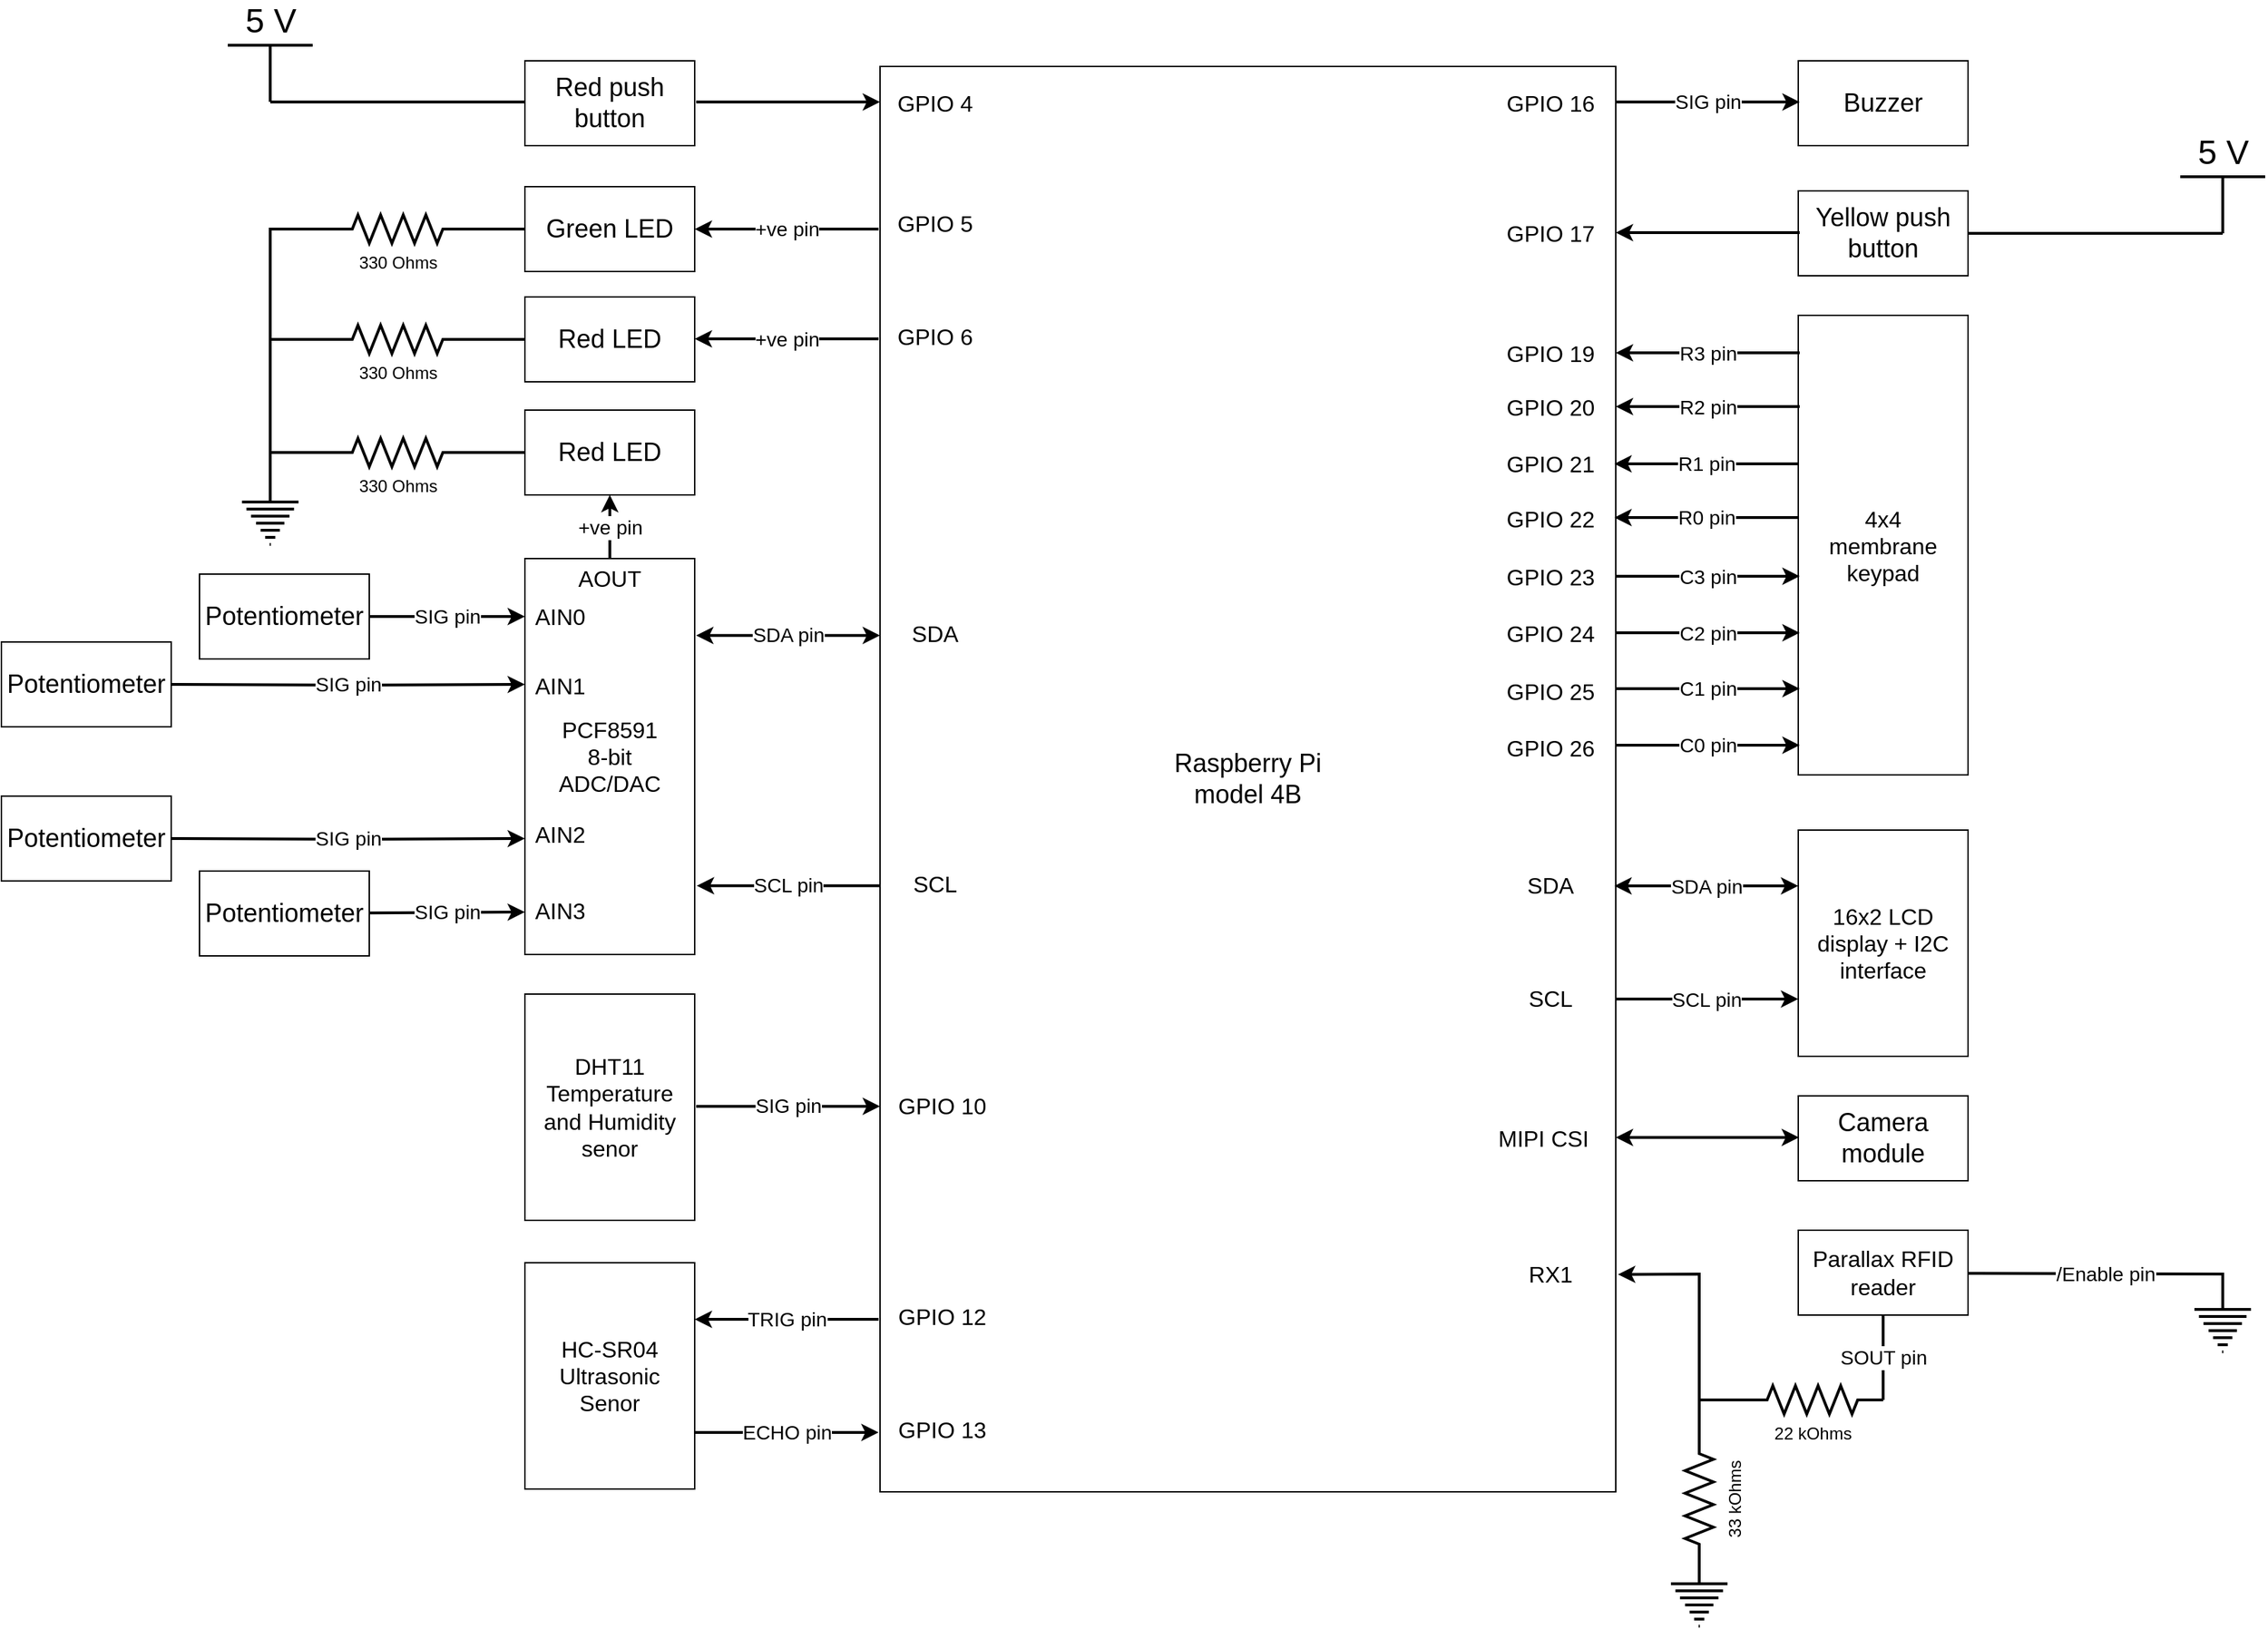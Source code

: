 <mxfile version="22.0.8" type="google">
  <diagram name="Page-1" id="mxmRVtNlxFV-Ad68K5Ey">
    <mxGraphModel grid="1" page="1" gridSize="10" guides="1" tooltips="1" connect="1" arrows="1" fold="1" pageScale="1" pageWidth="4681" pageHeight="3300" math="0" shadow="0">
      <root>
        <mxCell id="0" />
        <mxCell id="1" parent="0" />
        <mxCell id="3cz_du93s24VlThg5RNX-1" value="&lt;font style=&quot;font-size: 16px;&quot;&gt;PCF8591&lt;br&gt;8-bit&lt;br&gt;ADC/DAC&lt;/font&gt;" style="rounded=0;whiteSpace=wrap;html=1;" vertex="1" parent="1">
          <mxGeometry x="1830" y="1600" width="120" height="280" as="geometry" />
        </mxCell>
        <mxCell id="oiXTS4_CzCgOkNetwze2-4" value="&lt;font style=&quot;font-size: 18px;&quot;&gt;Raspberry Pi &lt;br&gt;model 4B&lt;/font&gt;" style="rounded=0;whiteSpace=wrap;html=1;" vertex="1" parent="1">
          <mxGeometry x="2081" y="1252" width="520" height="1008" as="geometry" />
        </mxCell>
        <mxCell id="oiXTS4_CzCgOkNetwze2-5" value="&lt;font style=&quot;font-size: 18px;&quot;&gt;Green LED&lt;/font&gt;" style="rounded=0;whiteSpace=wrap;html=1;" vertex="1" parent="1">
          <mxGeometry x="1830" y="1337" width="120" height="60" as="geometry" />
        </mxCell>
        <mxCell id="oiXTS4_CzCgOkNetwze2-6" value="&lt;font style=&quot;font-size: 18px;&quot;&gt;Red LED&lt;/font&gt;" style="rounded=0;whiteSpace=wrap;html=1;" vertex="1" parent="1">
          <mxGeometry x="1830" y="1415" width="120" height="60" as="geometry" />
        </mxCell>
        <mxCell id="oiXTS4_CzCgOkNetwze2-7" value="&lt;font style=&quot;font-size: 18px;&quot;&gt;Red LED&lt;/font&gt;" style="rounded=0;whiteSpace=wrap;html=1;" vertex="1" parent="1">
          <mxGeometry x="1830" y="1495" width="120" height="60" as="geometry" />
        </mxCell>
        <mxCell id="oiXTS4_CzCgOkNetwze2-8" value="&lt;font style=&quot;font-size: 14px;&quot;&gt;+ve pin&lt;/font&gt;" style="endArrow=classic;html=1;rounded=0;strokeWidth=2;entryX=1;entryY=0.5;entryDx=0;entryDy=0;arcSize=20;anchorPointDirection=1;endFill=1;bendable=0;comic=0;enumerate=0;orthogonal=0;orthogonalLoop=0;ignoreEdge=0;flowAnimation=0;noJump=0;jumpStyle=none;" edge="1" parent="1" target="oiXTS4_CzCgOkNetwze2-5">
          <mxGeometry width="50" height="50" relative="1" as="geometry">
            <mxPoint x="2080" y="1367" as="sourcePoint" />
            <mxPoint x="2390" y="1675" as="targetPoint" />
          </mxGeometry>
        </mxCell>
        <mxCell id="oiXTS4_CzCgOkNetwze2-9" value="&lt;font style=&quot;font-size: 14px;&quot;&gt;+ve pin&lt;/font&gt;" style="endArrow=classic;html=1;rounded=0;strokeWidth=2;entryX=1;entryY=0.5;entryDx=0;entryDy=0;arcSize=20;anchorPointDirection=1;endFill=1;bendable=0;comic=0;enumerate=0;orthogonal=0;orthogonalLoop=0;ignoreEdge=0;flowAnimation=0;noJump=0;jumpStyle=none;exitX=-0.002;exitY=0.038;exitDx=0;exitDy=0;exitPerimeter=0;" edge="1" parent="1">
          <mxGeometry width="50" height="50" relative="1" as="geometry">
            <mxPoint x="2080" y="1444.66" as="sourcePoint" />
            <mxPoint x="1950" y="1444.66" as="targetPoint" />
          </mxGeometry>
        </mxCell>
        <mxCell id="oiXTS4_CzCgOkNetwze2-10" value="&lt;font style=&quot;font-size: 14px;&quot;&gt;+ve pin&lt;/font&gt;" style="endArrow=classic;html=1;rounded=0;strokeWidth=2;arcSize=20;anchorPointDirection=1;endFill=1;bendable=0;comic=0;enumerate=0;orthogonal=0;orthogonalLoop=0;ignoreEdge=0;flowAnimation=0;noJump=0;jumpStyle=none;" edge="1" parent="1" source="3cz_du93s24VlThg5RNX-1" target="oiXTS4_CzCgOkNetwze2-7">
          <mxGeometry width="50" height="50" relative="1" as="geometry">
            <mxPoint x="2080" y="1532.66" as="sourcePoint" />
            <mxPoint x="1950" y="1532.66" as="targetPoint" />
          </mxGeometry>
        </mxCell>
        <mxCell id="oiXTS4_CzCgOkNetwze2-13" value="&lt;font style=&quot;font-size: 16px;&quot;&gt;GPIO 5&lt;/font&gt;" style="text;html=1;strokeColor=none;fillColor=none;align=center;verticalAlign=middle;whiteSpace=wrap;rounded=0;" vertex="1" parent="1">
          <mxGeometry x="2090" y="1348" width="60" height="30" as="geometry" />
        </mxCell>
        <mxCell id="oiXTS4_CzCgOkNetwze2-14" value="&lt;font style=&quot;font-size: 16px;&quot;&gt;GPIO 6&lt;/font&gt;" style="text;html=1;strokeColor=none;fillColor=none;align=center;verticalAlign=middle;whiteSpace=wrap;rounded=0;" vertex="1" parent="1">
          <mxGeometry x="2090" y="1428" width="60" height="30" as="geometry" />
        </mxCell>
        <mxCell id="oiXTS4_CzCgOkNetwze2-17" value="330 Ohms" style="pointerEvents=1;verticalLabelPosition=bottom;shadow=0;dashed=0;align=center;html=1;verticalAlign=top;shape=mxgraph.electrical.resistors.resistor_2;strokeWidth=2;" vertex="1" parent="1">
          <mxGeometry x="1690" y="1357" width="100" height="20" as="geometry" />
        </mxCell>
        <mxCell id="oiXTS4_CzCgOkNetwze2-18" value="330 Ohms" style="pointerEvents=1;verticalLabelPosition=bottom;shadow=0;dashed=0;align=center;html=1;verticalAlign=top;shape=mxgraph.electrical.resistors.resistor_2;strokeWidth=2;" vertex="1" parent="1">
          <mxGeometry x="1690" y="1435" width="100" height="20" as="geometry" />
        </mxCell>
        <mxCell id="oiXTS4_CzCgOkNetwze2-19" value="330 Ohms" style="pointerEvents=1;verticalLabelPosition=bottom;shadow=0;dashed=0;align=center;html=1;verticalAlign=top;shape=mxgraph.electrical.resistors.resistor_2;strokeWidth=2;" vertex="1" parent="1">
          <mxGeometry x="1690" y="1515" width="100" height="20" as="geometry" />
        </mxCell>
        <mxCell id="oiXTS4_CzCgOkNetwze2-21" value="" style="endArrow=none;html=1;rounded=0;entryX=0;entryY=0.5;entryDx=0;entryDy=0;exitX=1;exitY=0.5;exitDx=0;exitDy=0;exitPerimeter=0;strokeWidth=2;" edge="1" parent="1" source="oiXTS4_CzCgOkNetwze2-18" target="oiXTS4_CzCgOkNetwze2-6">
          <mxGeometry width="50" height="50" relative="1" as="geometry">
            <mxPoint x="1980" y="1505" as="sourcePoint" />
            <mxPoint x="2030" y="1455" as="targetPoint" />
          </mxGeometry>
        </mxCell>
        <mxCell id="oiXTS4_CzCgOkNetwze2-22" value="" style="endArrow=none;html=1;rounded=0;entryX=0;entryY=0.5;entryDx=0;entryDy=0;exitX=1;exitY=0.5;exitDx=0;exitDy=0;exitPerimeter=0;strokeWidth=2;" edge="1" parent="1" source="oiXTS4_CzCgOkNetwze2-17" target="oiXTS4_CzCgOkNetwze2-5">
          <mxGeometry width="50" height="50" relative="1" as="geometry">
            <mxPoint x="1800" y="1455" as="sourcePoint" />
            <mxPoint x="1840" y="1455" as="targetPoint" />
          </mxGeometry>
        </mxCell>
        <mxCell id="oiXTS4_CzCgOkNetwze2-23" value="" style="endArrow=none;html=1;rounded=0;entryX=0;entryY=0.5;entryDx=0;entryDy=0;exitX=1;exitY=0.5;exitDx=0;exitDy=0;exitPerimeter=0;strokeWidth=2;" edge="1" parent="1" source="oiXTS4_CzCgOkNetwze2-19" target="oiXTS4_CzCgOkNetwze2-7">
          <mxGeometry width="50" height="50" relative="1" as="geometry">
            <mxPoint x="1810" y="1465" as="sourcePoint" />
            <mxPoint x="1850" y="1465" as="targetPoint" />
          </mxGeometry>
        </mxCell>
        <mxCell id="oiXTS4_CzCgOkNetwze2-24" value="" style="endArrow=none;html=1;rounded=0;entryX=0;entryY=0.5;entryDx=0;entryDy=0;strokeWidth=2;entryPerimeter=0;" edge="1" parent="1" target="oiXTS4_CzCgOkNetwze2-17">
          <mxGeometry width="50" height="50" relative="1" as="geometry">
            <mxPoint x="1650" y="1367" as="sourcePoint" />
            <mxPoint x="1650" y="1351" as="targetPoint" />
          </mxGeometry>
        </mxCell>
        <mxCell id="oiXTS4_CzCgOkNetwze2-25" value="" style="endArrow=none;html=1;rounded=0;strokeWidth=2;exitX=0.5;exitY=0;exitDx=0;exitDy=0;exitPerimeter=0;" edge="1" parent="1" source="oiXTS4_CzCgOkNetwze2-29">
          <mxGeometry width="50" height="50" relative="1" as="geometry">
            <mxPoint x="1650" y="1532" as="sourcePoint" />
            <mxPoint x="1650" y="1366" as="targetPoint" />
          </mxGeometry>
        </mxCell>
        <mxCell id="oiXTS4_CzCgOkNetwze2-26" value="" style="endArrow=none;html=1;rounded=0;entryX=0;entryY=0.5;entryDx=0;entryDy=0;strokeWidth=2;entryPerimeter=0;" edge="1" parent="1" target="oiXTS4_CzCgOkNetwze2-18">
          <mxGeometry width="50" height="50" relative="1" as="geometry">
            <mxPoint x="1650" y="1445" as="sourcePoint" />
            <mxPoint x="1700" y="1377" as="targetPoint" />
          </mxGeometry>
        </mxCell>
        <mxCell id="oiXTS4_CzCgOkNetwze2-27" value="" style="endArrow=none;html=1;rounded=0;entryX=0;entryY=0.5;entryDx=0;entryDy=0;strokeWidth=2;entryPerimeter=0;" edge="1" parent="1" target="oiXTS4_CzCgOkNetwze2-19">
          <mxGeometry width="50" height="50" relative="1" as="geometry">
            <mxPoint x="1650" y="1525" as="sourcePoint" />
            <mxPoint x="1710" y="1387" as="targetPoint" />
          </mxGeometry>
        </mxCell>
        <mxCell id="oiXTS4_CzCgOkNetwze2-29" value="" style="pointerEvents=1;verticalLabelPosition=bottom;shadow=0;dashed=0;align=center;html=1;verticalAlign=top;shape=mxgraph.electrical.signal_sources.protective_earth;strokeWidth=2;" vertex="1" parent="1">
          <mxGeometry x="1630" y="1550" width="40" height="40" as="geometry" />
        </mxCell>
        <mxCell id="oiXTS4_CzCgOkNetwze2-30" value="&lt;font style=&quot;font-size: 16px;&quot;&gt;HC-SR04&lt;br&gt;Ultrasonic&lt;br&gt;Senor&lt;/font&gt;" style="rounded=0;whiteSpace=wrap;html=1;" vertex="1" parent="1">
          <mxGeometry x="1830" y="2098" width="120" height="160" as="geometry" />
        </mxCell>
        <mxCell id="oiXTS4_CzCgOkNetwze2-31" value="&lt;font style=&quot;font-size: 14px;&quot;&gt;TRIG pin&lt;/font&gt;" style="endArrow=classic;html=1;rounded=0;strokeWidth=2;entryX=1;entryY=0.5;entryDx=0;entryDy=0;arcSize=20;anchorPointDirection=1;endFill=1;bendable=0;comic=0;enumerate=0;orthogonal=0;orthogonalLoop=0;ignoreEdge=0;flowAnimation=0;noJump=0;jumpStyle=none;exitX=-0.002;exitY=0.038;exitDx=0;exitDy=0;exitPerimeter=0;" edge="1" parent="1">
          <mxGeometry width="50" height="50" relative="1" as="geometry">
            <mxPoint x="2080" y="2138" as="sourcePoint" />
            <mxPoint x="1950" y="2138" as="targetPoint" />
          </mxGeometry>
        </mxCell>
        <mxCell id="oiXTS4_CzCgOkNetwze2-32" value="&lt;font style=&quot;font-size: 14px;&quot;&gt;ECHO pin&lt;/font&gt;" style="endArrow=none;html=1;rounded=0;strokeWidth=2;entryX=1;entryY=0.5;entryDx=0;entryDy=0;arcSize=20;anchorPointDirection=1;endFill=0;bendable=0;comic=0;enumerate=0;orthogonal=0;orthogonalLoop=0;ignoreEdge=0;flowAnimation=0;noJump=0;jumpStyle=none;exitX=-0.002;exitY=0.038;exitDx=0;exitDy=0;exitPerimeter=0;startArrow=classic;startFill=1;" edge="1" parent="1">
          <mxGeometry width="50" height="50" relative="1" as="geometry">
            <mxPoint x="2080" y="2218" as="sourcePoint" />
            <mxPoint x="1950" y="2218" as="targetPoint" />
          </mxGeometry>
        </mxCell>
        <mxCell id="oiXTS4_CzCgOkNetwze2-33" value="&lt;font style=&quot;font-size: 16px;&quot;&gt;GPIO 12&lt;/font&gt;" style="text;html=1;strokeColor=none;fillColor=none;align=center;verticalAlign=middle;whiteSpace=wrap;rounded=0;" vertex="1" parent="1">
          <mxGeometry x="2090" y="2121" width="70" height="30" as="geometry" />
        </mxCell>
        <mxCell id="oiXTS4_CzCgOkNetwze2-34" value="&lt;font style=&quot;font-size: 16px;&quot;&gt;GPIO 13&lt;/font&gt;" style="text;html=1;strokeColor=none;fillColor=none;align=center;verticalAlign=middle;whiteSpace=wrap;rounded=0;" vertex="1" parent="1">
          <mxGeometry x="2090" y="2201" width="70" height="30" as="geometry" />
        </mxCell>
        <mxCell id="oiXTS4_CzCgOkNetwze2-36" value="&lt;font style=&quot;font-size: 18px;&quot;&gt;Yellow push button&lt;/font&gt;" style="rounded=0;whiteSpace=wrap;html=1;" vertex="1" parent="1">
          <mxGeometry x="2730" y="1340" width="120" height="60" as="geometry" />
        </mxCell>
        <mxCell id="oiXTS4_CzCgOkNetwze2-37" value="" style="endArrow=classic;html=1;rounded=0;strokeWidth=2;entryX=1;entryY=0.5;entryDx=0;entryDy=0;arcSize=20;anchorPointDirection=1;endFill=1;bendable=0;comic=0;enumerate=0;orthogonal=0;orthogonalLoop=0;ignoreEdge=0;flowAnimation=0;noJump=0;jumpStyle=none;exitX=-0.002;exitY=0.038;exitDx=0;exitDy=0;exitPerimeter=0;startArrow=none;startFill=0;" edge="1" parent="1">
          <mxGeometry width="50" height="50" relative="1" as="geometry">
            <mxPoint x="2731" y="1369.47" as="sourcePoint" />
            <mxPoint x="2601" y="1369.47" as="targetPoint" />
          </mxGeometry>
        </mxCell>
        <mxCell id="oiXTS4_CzCgOkNetwze2-38" value="&lt;font style=&quot;font-size: 16px;&quot;&gt;GPIO 17&lt;/font&gt;" style="text;html=1;strokeColor=none;fillColor=none;align=center;verticalAlign=middle;whiteSpace=wrap;rounded=0;" vertex="1" parent="1">
          <mxGeometry x="2520" y="1355" width="70" height="30" as="geometry" />
        </mxCell>
        <mxCell id="oiXTS4_CzCgOkNetwze2-45" value="5 V" style="verticalLabelPosition=top;verticalAlign=bottom;shape=mxgraph.electrical.signal_sources.vdd;shadow=0;dashed=0;align=center;strokeWidth=2;fontSize=24;html=1;flipV=1;" vertex="1" parent="1">
          <mxGeometry x="3000" y="1330" width="60" height="40" as="geometry" />
        </mxCell>
        <mxCell id="oiXTS4_CzCgOkNetwze2-46" value="" style="endArrow=none;html=1;rounded=0;entryX=1;entryY=0.5;entryDx=0;entryDy=0;strokeWidth=2;exitX=0.5;exitY=0;exitDx=0;exitDy=0;exitPerimeter=0;" edge="1" parent="1" source="oiXTS4_CzCgOkNetwze2-45" target="oiXTS4_CzCgOkNetwze2-36">
          <mxGeometry width="50" height="50" relative="1" as="geometry">
            <mxPoint x="1770" y="2305" as="sourcePoint" />
            <mxPoint x="1810" y="2305" as="targetPoint" />
          </mxGeometry>
        </mxCell>
        <mxCell id="oiXTS4_CzCgOkNetwze2-49" value="&lt;font style=&quot;font-size: 16px;&quot;&gt;GPIO 19&lt;/font&gt;" style="text;html=1;strokeColor=none;fillColor=none;align=center;verticalAlign=middle;whiteSpace=wrap;rounded=0;" vertex="1" parent="1">
          <mxGeometry x="2520" y="1440" width="70" height="30" as="geometry" />
        </mxCell>
        <mxCell id="oiXTS4_CzCgOkNetwze2-50" value="&lt;font style=&quot;font-size: 16px;&quot;&gt;GPIO 20&lt;/font&gt;" style="text;html=1;strokeColor=none;fillColor=none;align=center;verticalAlign=middle;whiteSpace=wrap;rounded=0;" vertex="1" parent="1">
          <mxGeometry x="2520" y="1478" width="70" height="30" as="geometry" />
        </mxCell>
        <mxCell id="oiXTS4_CzCgOkNetwze2-51" value="&lt;font style=&quot;font-size: 16px;&quot;&gt;GPIO 21&lt;/font&gt;" style="text;html=1;strokeColor=none;fillColor=none;align=center;verticalAlign=middle;whiteSpace=wrap;rounded=0;" vertex="1" parent="1">
          <mxGeometry x="2520" y="1518" width="70" height="30" as="geometry" />
        </mxCell>
        <mxCell id="oiXTS4_CzCgOkNetwze2-52" value="&lt;font style=&quot;font-size: 16px;&quot;&gt;GPIO 22&lt;/font&gt;" style="text;html=1;strokeColor=none;fillColor=none;align=center;verticalAlign=middle;whiteSpace=wrap;rounded=0;" vertex="1" parent="1">
          <mxGeometry x="2520" y="1557" width="70" height="30" as="geometry" />
        </mxCell>
        <mxCell id="oiXTS4_CzCgOkNetwze2-55" value="&lt;font style=&quot;font-size: 16px;&quot;&gt;GPIO 23&lt;/font&gt;" style="text;html=1;strokeColor=none;fillColor=none;align=center;verticalAlign=middle;whiteSpace=wrap;rounded=0;" vertex="1" parent="1">
          <mxGeometry x="2520" y="1598" width="70" height="30" as="geometry" />
        </mxCell>
        <mxCell id="oiXTS4_CzCgOkNetwze2-56" value="&lt;font style=&quot;font-size: 16px;&quot;&gt;GPIO 24&lt;/font&gt;" style="text;html=1;strokeColor=none;fillColor=none;align=center;verticalAlign=middle;whiteSpace=wrap;rounded=0;" vertex="1" parent="1">
          <mxGeometry x="2520" y="1638" width="70" height="30" as="geometry" />
        </mxCell>
        <mxCell id="oiXTS4_CzCgOkNetwze2-57" value="&lt;font style=&quot;font-size: 16px;&quot;&gt;GPIO 25&lt;/font&gt;" style="text;html=1;strokeColor=none;fillColor=none;align=center;verticalAlign=middle;whiteSpace=wrap;rounded=0;" vertex="1" parent="1">
          <mxGeometry x="2520" y="1679" width="70" height="30" as="geometry" />
        </mxCell>
        <mxCell id="oiXTS4_CzCgOkNetwze2-58" value="&lt;font style=&quot;font-size: 16px;&quot;&gt;GPIO 26&lt;/font&gt;" style="text;html=1;strokeColor=none;fillColor=none;align=center;verticalAlign=middle;whiteSpace=wrap;rounded=0;" vertex="1" parent="1">
          <mxGeometry x="2520" y="1719" width="70" height="30" as="geometry" />
        </mxCell>
        <mxCell id="oiXTS4_CzCgOkNetwze2-59" value="&lt;span style=&quot;font-size: 16px;&quot;&gt;4x4 &lt;br&gt;membrane&lt;br&gt;keypad&lt;br&gt;&lt;/span&gt;" style="rounded=0;whiteSpace=wrap;html=1;" vertex="1" parent="1">
          <mxGeometry x="2730" y="1428" width="120" height="325" as="geometry" />
        </mxCell>
        <mxCell id="oiXTS4_CzCgOkNetwze2-62" value="&lt;font style=&quot;font-size: 14px;&quot;&gt;R3 pin&lt;/font&gt;" style="endArrow=classic;html=1;rounded=0;strokeWidth=2;entryX=1;entryY=0.5;entryDx=0;entryDy=0;arcSize=20;anchorPointDirection=1;endFill=1;bendable=0;comic=0;enumerate=0;orthogonal=0;orthogonalLoop=0;ignoreEdge=0;flowAnimation=0;noJump=0;jumpStyle=none;exitX=-0.002;exitY=0.038;exitDx=0;exitDy=0;exitPerimeter=0;startArrow=none;startFill=0;" edge="1" parent="1">
          <mxGeometry width="50" height="50" relative="1" as="geometry">
            <mxPoint x="2731" y="1454.5" as="sourcePoint" />
            <mxPoint x="2601" y="1454.5" as="targetPoint" />
          </mxGeometry>
        </mxCell>
        <mxCell id="oiXTS4_CzCgOkNetwze2-63" value="&lt;font style=&quot;font-size: 14px;&quot;&gt;R2 pin&lt;/font&gt;" style="endArrow=classic;html=1;rounded=0;strokeWidth=2;entryX=1;entryY=0.5;entryDx=0;entryDy=0;arcSize=20;anchorPointDirection=1;endFill=1;bendable=0;comic=0;enumerate=0;orthogonal=0;orthogonalLoop=0;ignoreEdge=0;flowAnimation=0;noJump=0;jumpStyle=none;exitX=-0.002;exitY=0.038;exitDx=0;exitDy=0;exitPerimeter=0;startArrow=none;startFill=0;" edge="1" parent="1">
          <mxGeometry width="50" height="50" relative="1" as="geometry">
            <mxPoint x="2731" y="1492.5" as="sourcePoint" />
            <mxPoint x="2601" y="1492.5" as="targetPoint" />
            <mxPoint as="offset" />
          </mxGeometry>
        </mxCell>
        <mxCell id="oiXTS4_CzCgOkNetwze2-64" value="&lt;font style=&quot;font-size: 14px;&quot;&gt;R1 pin&lt;/font&gt;" style="endArrow=classic;html=1;rounded=0;strokeWidth=2;entryX=1;entryY=0.5;entryDx=0;entryDy=0;arcSize=20;anchorPointDirection=1;endFill=1;bendable=0;comic=0;enumerate=0;orthogonal=0;orthogonalLoop=0;ignoreEdge=0;flowAnimation=0;noJump=0;jumpStyle=none;exitX=-0.002;exitY=0.038;exitDx=0;exitDy=0;exitPerimeter=0;startArrow=none;startFill=0;" edge="1" parent="1">
          <mxGeometry width="50" height="50" relative="1" as="geometry">
            <mxPoint x="2730" y="1533" as="sourcePoint" />
            <mxPoint x="2600" y="1533" as="targetPoint" />
          </mxGeometry>
        </mxCell>
        <mxCell id="oiXTS4_CzCgOkNetwze2-65" value="&lt;font style=&quot;font-size: 14px;&quot;&gt;R0 pin&lt;/font&gt;" style="endArrow=classic;html=1;rounded=0;strokeWidth=2;entryX=1;entryY=0.5;entryDx=0;entryDy=0;arcSize=20;anchorPointDirection=1;endFill=1;bendable=0;comic=0;enumerate=0;orthogonal=0;orthogonalLoop=0;ignoreEdge=0;flowAnimation=0;noJump=0;jumpStyle=none;exitX=-0.002;exitY=0.038;exitDx=0;exitDy=0;exitPerimeter=0;startArrow=none;startFill=0;" edge="1" parent="1">
          <mxGeometry width="50" height="50" relative="1" as="geometry">
            <mxPoint x="2730" y="1571" as="sourcePoint" />
            <mxPoint x="2600" y="1571" as="targetPoint" />
          </mxGeometry>
        </mxCell>
        <mxCell id="oiXTS4_CzCgOkNetwze2-66" value="&lt;font style=&quot;font-size: 14px;&quot;&gt;C3 pin&lt;/font&gt;" style="endArrow=none;html=1;rounded=0;strokeWidth=2;entryX=1;entryY=0.5;entryDx=0;entryDy=0;arcSize=20;anchorPointDirection=1;endFill=0;bendable=0;comic=0;enumerate=0;orthogonal=0;orthogonalLoop=0;ignoreEdge=0;flowAnimation=0;noJump=0;jumpStyle=none;exitX=-0.002;exitY=0.038;exitDx=0;exitDy=0;exitPerimeter=0;startArrow=classic;startFill=1;" edge="1" parent="1">
          <mxGeometry width="50" height="50" relative="1" as="geometry">
            <mxPoint x="2731" y="1612.5" as="sourcePoint" />
            <mxPoint x="2601" y="1612.5" as="targetPoint" />
          </mxGeometry>
        </mxCell>
        <mxCell id="oiXTS4_CzCgOkNetwze2-67" value="&lt;font style=&quot;font-size: 14px;&quot;&gt;C2 pin&lt;/font&gt;" style="endArrow=none;html=1;rounded=0;strokeWidth=2;entryX=1;entryY=0.5;entryDx=0;entryDy=0;arcSize=20;anchorPointDirection=1;endFill=0;bendable=0;comic=0;enumerate=0;orthogonal=0;orthogonalLoop=0;ignoreEdge=0;flowAnimation=0;noJump=0;jumpStyle=none;exitX=-0.002;exitY=0.038;exitDx=0;exitDy=0;exitPerimeter=0;startArrow=classic;startFill=1;" edge="1" parent="1">
          <mxGeometry width="50" height="50" relative="1" as="geometry">
            <mxPoint x="2731" y="1652.5" as="sourcePoint" />
            <mxPoint x="2601" y="1652.5" as="targetPoint" />
          </mxGeometry>
        </mxCell>
        <mxCell id="oiXTS4_CzCgOkNetwze2-68" value="&lt;font style=&quot;font-size: 14px;&quot;&gt;C1 pin&lt;/font&gt;" style="endArrow=none;html=1;rounded=0;strokeWidth=2;entryX=1;entryY=0.5;entryDx=0;entryDy=0;arcSize=20;anchorPointDirection=1;endFill=0;bendable=0;comic=0;enumerate=0;orthogonal=0;orthogonalLoop=0;ignoreEdge=0;flowAnimation=0;noJump=0;jumpStyle=none;exitX=-0.002;exitY=0.038;exitDx=0;exitDy=0;exitPerimeter=0;startArrow=classic;startFill=1;" edge="1" parent="1">
          <mxGeometry width="50" height="50" relative="1" as="geometry">
            <mxPoint x="2731" y="1692" as="sourcePoint" />
            <mxPoint x="2601" y="1692" as="targetPoint" />
          </mxGeometry>
        </mxCell>
        <mxCell id="oiXTS4_CzCgOkNetwze2-69" value="&lt;font style=&quot;font-size: 14px;&quot;&gt;C0 pin&lt;/font&gt;" style="endArrow=none;html=1;rounded=0;strokeWidth=2;entryX=1;entryY=0.5;entryDx=0;entryDy=0;arcSize=20;anchorPointDirection=1;endFill=0;bendable=0;comic=0;enumerate=0;orthogonal=0;orthogonalLoop=0;ignoreEdge=0;flowAnimation=0;noJump=0;jumpStyle=none;exitX=-0.002;exitY=0.038;exitDx=0;exitDy=0;exitPerimeter=0;startArrow=classic;startFill=1;" edge="1" parent="1">
          <mxGeometry width="50" height="50" relative="1" as="geometry">
            <mxPoint x="2731" y="1732" as="sourcePoint" />
            <mxPoint x="2601" y="1732" as="targetPoint" />
          </mxGeometry>
        </mxCell>
        <mxCell id="oiXTS4_CzCgOkNetwze2-72" value="&lt;span style=&quot;font-size: 16px;&quot;&gt;16x2 LCD display + I2C interface&lt;/span&gt;" style="rounded=0;whiteSpace=wrap;html=1;" vertex="1" parent="1">
          <mxGeometry x="2730" y="1792" width="120" height="160" as="geometry" />
        </mxCell>
        <mxCell id="Xnr_6AlvrrP5TgMrtldZ-3" value="&lt;font style=&quot;font-size: 16px;&quot;&gt;SDA&lt;/font&gt;" style="text;html=1;strokeColor=none;fillColor=none;align=center;verticalAlign=middle;whiteSpace=wrap;rounded=0;" vertex="1" parent="1">
          <mxGeometry x="2520" y="1816" width="70" height="30" as="geometry" />
        </mxCell>
        <mxCell id="Xnr_6AlvrrP5TgMrtldZ-4" value="&lt;font style=&quot;font-size: 14px;&quot;&gt;SDA pin&lt;/font&gt;" style="endArrow=classic;html=1;rounded=0;strokeWidth=2;entryX=1;entryY=0.5;entryDx=0;entryDy=0;arcSize=20;anchorPointDirection=1;endFill=1;bendable=0;comic=0;enumerate=0;orthogonal=0;orthogonalLoop=0;ignoreEdge=0;flowAnimation=0;noJump=0;jumpStyle=none;exitX=-0.002;exitY=0.038;exitDx=0;exitDy=0;exitPerimeter=0;startArrow=classic;startFill=1;" edge="1" parent="1">
          <mxGeometry width="50" height="50" relative="1" as="geometry">
            <mxPoint x="2730" y="1831.5" as="sourcePoint" />
            <mxPoint x="2600" y="1831.5" as="targetPoint" />
            <mxPoint as="offset" />
          </mxGeometry>
        </mxCell>
        <mxCell id="Xnr_6AlvrrP5TgMrtldZ-5" value="&lt;font style=&quot;font-size: 14px;&quot;&gt;SCL pin&lt;/font&gt;" style="endArrow=none;html=1;rounded=0;strokeWidth=2;arcSize=20;anchorPointDirection=1;endFill=0;bendable=0;comic=0;enumerate=0;orthogonal=0;orthogonalLoop=0;ignoreEdge=0;flowAnimation=0;noJump=0;jumpStyle=none;exitX=-0.002;exitY=0.038;exitDx=0;exitDy=0;exitPerimeter=0;startArrow=classic;startFill=1;entryX=0.999;entryY=0.563;entryDx=0;entryDy=0;entryPerimeter=0;" edge="1" parent="1">
          <mxGeometry width="50" height="50" relative="1" as="geometry">
            <mxPoint x="2730" y="1911.5" as="sourcePoint" />
            <mxPoint x="2600.48" y="1911.504" as="targetPoint" />
          </mxGeometry>
        </mxCell>
        <mxCell id="Xnr_6AlvrrP5TgMrtldZ-6" value="&lt;font style=&quot;font-size: 16px;&quot;&gt;SCL&lt;/font&gt;" style="text;html=1;strokeColor=none;fillColor=none;align=center;verticalAlign=middle;whiteSpace=wrap;rounded=0;" vertex="1" parent="1">
          <mxGeometry x="2520" y="1896" width="70" height="30" as="geometry" />
        </mxCell>
        <mxCell id="3cz_du93s24VlThg5RNX-3" value="&lt;span style=&quot;font-size: 16px;&quot;&gt;DHT11 Temperature and Humidity senor&lt;/span&gt;" style="rounded=0;whiteSpace=wrap;html=1;" vertex="1" parent="1">
          <mxGeometry x="1830" y="1908" width="120" height="160" as="geometry" />
        </mxCell>
        <mxCell id="3cz_du93s24VlThg5RNX-4" value="&lt;font style=&quot;font-size: 14px;&quot;&gt;SIG pin&lt;/font&gt;" style="endArrow=none;html=1;rounded=0;strokeWidth=2;entryX=1;entryY=0.5;entryDx=0;entryDy=0;arcSize=20;anchorPointDirection=1;endFill=0;bendable=0;comic=0;enumerate=0;orthogonal=0;orthogonalLoop=0;ignoreEdge=0;flowAnimation=0;noJump=0;jumpStyle=none;exitX=-0.002;exitY=0.038;exitDx=0;exitDy=0;exitPerimeter=0;startArrow=classic;startFill=1;" edge="1" parent="1">
          <mxGeometry width="50" height="50" relative="1" as="geometry">
            <mxPoint x="2081" y="1987.37" as="sourcePoint" />
            <mxPoint x="1951" y="1987.37" as="targetPoint" />
          </mxGeometry>
        </mxCell>
        <mxCell id="3cz_du93s24VlThg5RNX-5" value="&lt;font style=&quot;font-size: 16px;&quot;&gt;GPIO 10&lt;/font&gt;" style="text;html=1;strokeColor=none;fillColor=none;align=center;verticalAlign=middle;whiteSpace=wrap;rounded=0;" vertex="1" parent="1">
          <mxGeometry x="2090" y="1972" width="70" height="30" as="geometry" />
        </mxCell>
        <mxCell id="3cz_du93s24VlThg5RNX-6" value="" style="group" vertex="1" connectable="0" parent="1">
          <mxGeometry x="2520" y="2075" width="530" height="280" as="geometry" />
        </mxCell>
        <mxCell id="oiXTS4_CzCgOkNetwze2-73" value="&lt;span style=&quot;font-size: 16px;&quot;&gt;Parallax RFID reader&lt;/span&gt;" style="rounded=0;whiteSpace=wrap;html=1;direction=east;" vertex="1" parent="3cz_du93s24VlThg5RNX-6">
          <mxGeometry x="210" width="120" height="60" as="geometry" />
        </mxCell>
        <mxCell id="Xnr_6AlvrrP5TgMrtldZ-7" value="&lt;font style=&quot;font-size: 16px;&quot;&gt;RX1&lt;/font&gt;" style="text;html=1;strokeColor=none;fillColor=none;align=center;verticalAlign=middle;whiteSpace=wrap;rounded=0;direction=east;" vertex="1" parent="3cz_du93s24VlThg5RNX-6">
          <mxGeometry y="16" width="70" height="30" as="geometry" />
        </mxCell>
        <mxCell id="Xnr_6AlvrrP5TgMrtldZ-11" value="22 kOhms" style="pointerEvents=1;verticalLabelPosition=bottom;shadow=0;dashed=0;align=center;html=1;verticalAlign=top;shape=mxgraph.electrical.resistors.resistor_2;strokeWidth=2;direction=east;" vertex="1" parent="3cz_du93s24VlThg5RNX-6">
          <mxGeometry x="170" y="110" width="100" height="20" as="geometry" />
        </mxCell>
        <mxCell id="Xnr_6AlvrrP5TgMrtldZ-13" value="" style="pointerEvents=1;verticalLabelPosition=bottom;shadow=0;dashed=0;align=center;html=1;verticalAlign=top;shape=mxgraph.electrical.resistors.resistor_2;strokeWidth=2;direction=south;" vertex="1" parent="3cz_du93s24VlThg5RNX-6">
          <mxGeometry x="130" y="140" width="20" height="100" as="geometry" />
        </mxCell>
        <mxCell id="Xnr_6AlvrrP5TgMrtldZ-14" value="" style="pointerEvents=1;verticalLabelPosition=bottom;shadow=0;dashed=0;align=center;html=1;verticalAlign=top;shape=mxgraph.electrical.signal_sources.protective_earth;strokeWidth=2;direction=east;" vertex="1" parent="3cz_du93s24VlThg5RNX-6">
          <mxGeometry x="120" y="240" width="40" height="40" as="geometry" />
        </mxCell>
        <mxCell id="Xnr_6AlvrrP5TgMrtldZ-15" value="33 kOhms" style="text;html=1;strokeColor=none;fillColor=none;align=center;verticalAlign=middle;whiteSpace=wrap;rounded=0;direction=east;horizontal=0;" vertex="1" parent="3cz_du93s24VlThg5RNX-6">
          <mxGeometry x="150" y="150" width="30" height="81" as="geometry" />
        </mxCell>
        <mxCell id="Xnr_6AlvrrP5TgMrtldZ-16" value="&lt;font style=&quot;font-size: 14px;&quot;&gt;SOUT pin&lt;/font&gt;" style="endArrow=none;html=1;rounded=0;strokeWidth=2;arcSize=20;anchorPointDirection=1;endFill=0;bendable=0;comic=0;enumerate=0;orthogonal=0;orthogonalLoop=0;ignoreEdge=0;flowAnimation=0;noJump=0;jumpStyle=none;exitX=0.5;exitY=1;exitDx=0;exitDy=0;startArrow=none;startFill=0;entryX=1;entryY=0.5;entryDx=0;entryDy=0;entryPerimeter=0;" edge="1" parent="3cz_du93s24VlThg5RNX-6" source="oiXTS4_CzCgOkNetwze2-73" target="Xnr_6AlvrrP5TgMrtldZ-11">
          <mxGeometry width="50" height="50" relative="1" as="geometry">
            <mxPoint x="500" y="110" as="sourcePoint" />
            <mxPoint x="270" y="120" as="targetPoint" />
          </mxGeometry>
        </mxCell>
        <mxCell id="Xnr_6AlvrrP5TgMrtldZ-17" value="" style="endArrow=none;html=1;rounded=0;strokeWidth=2;exitX=0;exitY=0.5;exitDx=0;exitDy=0;exitPerimeter=0;entryX=0;entryY=0.5;entryDx=0;entryDy=0;entryPerimeter=0;" edge="1" parent="3cz_du93s24VlThg5RNX-6" source="Xnr_6AlvrrP5TgMrtldZ-13" target="Xnr_6AlvrrP5TgMrtldZ-11">
          <mxGeometry width="50" height="50" relative="1" as="geometry">
            <mxPoint x="140" y="60" as="sourcePoint" />
            <mxPoint x="190" y="10" as="targetPoint" />
            <Array as="points">
              <mxPoint x="140" y="120" />
            </Array>
          </mxGeometry>
        </mxCell>
        <mxCell id="Xnr_6AlvrrP5TgMrtldZ-18" value="" style="endArrow=classic;html=1;rounded=0;strokeWidth=2;entryX=1.003;entryY=0.554;entryDx=0;entryDy=0;entryPerimeter=0;startArrow=none;startFill=0;endFill=1;" edge="1" parent="3cz_du93s24VlThg5RNX-6">
          <mxGeometry width="50" height="50" relative="1" as="geometry">
            <mxPoint x="140" y="120" as="sourcePoint" />
            <mxPoint x="82.56" y="31.232" as="targetPoint" />
            <Array as="points">
              <mxPoint x="140" y="31" />
            </Array>
          </mxGeometry>
        </mxCell>
        <mxCell id="Xnr_6AlvrrP5TgMrtldZ-19" value="&lt;font style=&quot;font-size: 14px;&quot;&gt;/Enable pin&lt;/font&gt;" style="endArrow=none;html=1;rounded=0;entryX=0.5;entryY=0;entryDx=0;entryDy=0;strokeWidth=2;exitX=0.5;exitY=0;exitDx=0;exitDy=0;exitPerimeter=0;entryPerimeter=0;" edge="1" parent="3cz_du93s24VlThg5RNX-6" target="Xnr_6AlvrrP5TgMrtldZ-21">
          <mxGeometry width="50" height="50" relative="1" as="geometry">
            <mxPoint x="330" y="30.5" as="sourcePoint" />
            <mxPoint x="510" y="30.5" as="targetPoint" />
            <Array as="points">
              <mxPoint x="510" y="31" />
            </Array>
          </mxGeometry>
        </mxCell>
        <mxCell id="Xnr_6AlvrrP5TgMrtldZ-21" value="" style="pointerEvents=1;verticalLabelPosition=bottom;shadow=0;dashed=0;align=center;html=1;verticalAlign=top;shape=mxgraph.electrical.signal_sources.protective_earth;strokeWidth=2;direction=east;" vertex="1" parent="3cz_du93s24VlThg5RNX-6">
          <mxGeometry x="490" y="46" width="40" height="40" as="geometry" />
        </mxCell>
        <mxCell id="3cz_du93s24VlThg5RNX-8" value="&lt;font style=&quot;font-size: 18px;&quot;&gt;Potentiometer&lt;/font&gt;" style="rounded=0;whiteSpace=wrap;html=1;" vertex="1" parent="1">
          <mxGeometry x="1600" y="1611" width="120" height="60" as="geometry" />
        </mxCell>
        <mxCell id="3cz_du93s24VlThg5RNX-9" value="&lt;span style=&quot;font-size: 18px;&quot;&gt;Camera module&lt;/span&gt;" style="rounded=0;whiteSpace=wrap;html=1;" vertex="1" parent="1">
          <mxGeometry x="2730" y="1980" width="120" height="60" as="geometry" />
        </mxCell>
        <mxCell id="3cz_du93s24VlThg5RNX-10" value="" style="endArrow=classic;html=1;rounded=0;strokeWidth=2;arcSize=20;anchorPointDirection=1;endFill=1;bendable=0;comic=0;enumerate=0;orthogonal=0;orthogonalLoop=0;ignoreEdge=0;flowAnimation=0;noJump=0;jumpStyle=none;exitX=-0.002;exitY=0.038;exitDx=0;exitDy=0;exitPerimeter=0;startArrow=classic;startFill=1;entryX=0.999;entryY=0.563;entryDx=0;entryDy=0;entryPerimeter=0;" edge="1" parent="1">
          <mxGeometry width="50" height="50" relative="1" as="geometry">
            <mxPoint x="2730.52" y="2009.38" as="sourcePoint" />
            <mxPoint x="2601.0" y="2009.384" as="targetPoint" />
          </mxGeometry>
        </mxCell>
        <mxCell id="3cz_du93s24VlThg5RNX-11" value="&lt;font style=&quot;font-size: 16px;&quot;&gt;MIPI CSI&lt;/font&gt;" style="text;html=1;strokeColor=none;fillColor=none;align=center;verticalAlign=middle;whiteSpace=wrap;rounded=0;" vertex="1" parent="1">
          <mxGeometry x="2510" y="1995" width="80" height="30" as="geometry" />
        </mxCell>
        <mxCell id="3cz_du93s24VlThg5RNX-12" value="&lt;font style=&quot;font-size: 14px;&quot;&gt;SIG pin&lt;/font&gt;" style="endArrow=none;html=1;rounded=0;strokeWidth=2;arcSize=20;anchorPointDirection=1;endFill=0;bendable=0;comic=0;enumerate=0;orthogonal=0;orthogonalLoop=0;ignoreEdge=0;flowAnimation=0;noJump=0;jumpStyle=none;startArrow=classic;startFill=1;exitX=0.143;exitY=0.5;exitDx=0;exitDy=0;exitPerimeter=0;" edge="1" parent="1" source="TgK-m5ZzM6ge7F2_1G8X-10" target="3cz_du93s24VlThg5RNX-8">
          <mxGeometry x="-0.0" width="50" height="50" relative="1" as="geometry">
            <mxPoint x="1760" y="1691" as="sourcePoint" />
            <mxPoint x="1961" y="1978.37" as="targetPoint" />
            <mxPoint as="offset" />
          </mxGeometry>
        </mxCell>
        <mxCell id="3cz_du93s24VlThg5RNX-16" value="&lt;font style=&quot;font-size: 14px;&quot;&gt;SDA pin&lt;/font&gt;" style="endArrow=classic;html=1;rounded=0;strokeWidth=2;entryX=1;entryY=0.5;entryDx=0;entryDy=0;arcSize=20;anchorPointDirection=1;endFill=1;bendable=0;comic=0;enumerate=0;orthogonal=0;orthogonalLoop=0;ignoreEdge=0;flowAnimation=0;noJump=0;jumpStyle=none;exitX=-0.002;exitY=0.038;exitDx=0;exitDy=0;exitPerimeter=0;startArrow=classic;startFill=1;" edge="1" parent="1">
          <mxGeometry width="50" height="50" relative="1" as="geometry">
            <mxPoint x="2081" y="1654.37" as="sourcePoint" />
            <mxPoint x="1951" y="1654.37" as="targetPoint" />
            <mxPoint as="offset" />
          </mxGeometry>
        </mxCell>
        <mxCell id="3cz_du93s24VlThg5RNX-17" value="&lt;font style=&quot;font-size: 14px;&quot;&gt;SCL pin&lt;/font&gt;" style="endArrow=classic;html=1;rounded=0;strokeWidth=2;arcSize=20;anchorPointDirection=1;endFill=1;bendable=0;comic=0;enumerate=0;orthogonal=0;orthogonalLoop=0;ignoreEdge=0;flowAnimation=0;noJump=0;jumpStyle=none;exitX=-0.002;exitY=0.038;exitDx=0;exitDy=0;exitPerimeter=0;startArrow=none;startFill=0;entryX=0.999;entryY=0.563;entryDx=0;entryDy=0;entryPerimeter=0;" edge="1" parent="1">
          <mxGeometry width="50" height="50" relative="1" as="geometry">
            <mxPoint x="2081" y="1831.37" as="sourcePoint" />
            <mxPoint x="1951.48" y="1831.374" as="targetPoint" />
          </mxGeometry>
        </mxCell>
        <mxCell id="3cz_du93s24VlThg5RNX-18" value="&lt;font style=&quot;font-size: 16px;&quot;&gt;SDA&lt;/font&gt;" style="text;html=1;strokeColor=none;fillColor=none;align=center;verticalAlign=middle;whiteSpace=wrap;rounded=0;" vertex="1" parent="1">
          <mxGeometry x="2085" y="1638" width="70" height="30" as="geometry" />
        </mxCell>
        <mxCell id="3cz_du93s24VlThg5RNX-19" value="&lt;font style=&quot;font-size: 16px;&quot;&gt;SCL&lt;/font&gt;" style="text;html=1;strokeColor=none;fillColor=none;align=center;verticalAlign=middle;whiteSpace=wrap;rounded=0;" vertex="1" parent="1">
          <mxGeometry x="2085" y="1815" width="70" height="30" as="geometry" />
        </mxCell>
        <mxCell id="3cz_du93s24VlThg5RNX-20" value="&lt;font style=&quot;font-size: 16px;&quot;&gt;AOUT&lt;/font&gt;" style="text;html=1;strokeColor=none;fillColor=none;align=center;verticalAlign=middle;whiteSpace=wrap;rounded=0;" vertex="1" parent="1">
          <mxGeometry x="1855" y="1599" width="70" height="30" as="geometry" />
        </mxCell>
        <mxCell id="TgK-m5ZzM6ge7F2_1G8X-1" value="&lt;font style=&quot;font-size: 16px;&quot;&gt;GPIO 16&lt;br&gt;&lt;/font&gt;" style="text;html=1;strokeColor=none;fillColor=none;align=center;verticalAlign=middle;whiteSpace=wrap;rounded=0;" vertex="1" parent="1">
          <mxGeometry x="2520" y="1263" width="70" height="30" as="geometry" />
        </mxCell>
        <mxCell id="TgK-m5ZzM6ge7F2_1G8X-2" value="&lt;font style=&quot;font-size: 18px;&quot;&gt;Buzzer&lt;/font&gt;" style="rounded=0;whiteSpace=wrap;html=1;" vertex="1" parent="1">
          <mxGeometry x="2730" y="1248" width="120" height="60" as="geometry" />
        </mxCell>
        <mxCell id="TgK-m5ZzM6ge7F2_1G8X-3" value="&lt;font style=&quot;font-size: 14px;&quot;&gt;SIG pin&lt;/font&gt;" style="endArrow=none;html=1;rounded=0;strokeWidth=2;entryX=1;entryY=0.5;entryDx=0;entryDy=0;arcSize=20;anchorPointDirection=1;endFill=0;bendable=0;comic=0;enumerate=0;orthogonal=0;orthogonalLoop=0;ignoreEdge=0;flowAnimation=0;noJump=0;jumpStyle=none;exitX=-0.002;exitY=0.038;exitDx=0;exitDy=0;exitPerimeter=0;startArrow=classic;startFill=1;" edge="1" parent="1">
          <mxGeometry width="50" height="50" relative="1" as="geometry">
            <mxPoint x="2731" y="1277.09" as="sourcePoint" />
            <mxPoint x="2601" y="1277.09" as="targetPoint" />
          </mxGeometry>
        </mxCell>
        <mxCell id="TgK-m5ZzM6ge7F2_1G8X-4" value="&lt;font style=&quot;font-size: 16px;&quot;&gt;GPIO 4&lt;/font&gt;" style="text;html=1;strokeColor=none;fillColor=none;align=center;verticalAlign=middle;whiteSpace=wrap;rounded=0;" vertex="1" parent="1">
          <mxGeometry x="2090" y="1263" width="60" height="30" as="geometry" />
        </mxCell>
        <mxCell id="TgK-m5ZzM6ge7F2_1G8X-5" value="&lt;font style=&quot;font-size: 18px;&quot;&gt;Red push button&lt;/font&gt;" style="rounded=0;whiteSpace=wrap;html=1;" vertex="1" parent="1">
          <mxGeometry x="1830" y="1248" width="120" height="60" as="geometry" />
        </mxCell>
        <mxCell id="TgK-m5ZzM6ge7F2_1G8X-6" value="" style="endArrow=none;html=1;rounded=0;strokeWidth=2;entryX=1;entryY=0.5;entryDx=0;entryDy=0;arcSize=20;anchorPointDirection=1;endFill=0;bendable=0;comic=0;enumerate=0;orthogonal=0;orthogonalLoop=0;ignoreEdge=0;flowAnimation=0;noJump=0;jumpStyle=none;exitX=-0.002;exitY=0.038;exitDx=0;exitDy=0;exitPerimeter=0;startArrow=classic;startFill=1;" edge="1" parent="1">
          <mxGeometry width="50" height="50" relative="1" as="geometry">
            <mxPoint x="2081" y="1277.09" as="sourcePoint" />
            <mxPoint x="1951" y="1277.09" as="targetPoint" />
          </mxGeometry>
        </mxCell>
        <mxCell id="TgK-m5ZzM6ge7F2_1G8X-7" value="" style="endArrow=none;html=1;rounded=0;entryX=1;entryY=0.5;entryDx=0;entryDy=0;strokeWidth=2;exitX=0.5;exitY=0;exitDx=0;exitDy=0;exitPerimeter=0;" edge="1" parent="1">
          <mxGeometry width="50" height="50" relative="1" as="geometry">
            <mxPoint x="1830" y="1277.09" as="sourcePoint" />
            <mxPoint x="1650" y="1277.09" as="targetPoint" />
          </mxGeometry>
        </mxCell>
        <mxCell id="TgK-m5ZzM6ge7F2_1G8X-8" value="5 V" style="verticalLabelPosition=top;verticalAlign=bottom;shape=mxgraph.electrical.signal_sources.vdd;shadow=0;dashed=0;align=center;strokeWidth=2;fontSize=24;html=1;flipV=1;" vertex="1" parent="1">
          <mxGeometry x="1620" y="1237" width="60" height="40" as="geometry" />
        </mxCell>
        <mxCell id="TgK-m5ZzM6ge7F2_1G8X-10" value="&lt;font style=&quot;font-size: 16px;&quot;&gt;AIN0&lt;/font&gt;" style="text;html=1;strokeColor=none;fillColor=none;align=center;verticalAlign=middle;whiteSpace=wrap;rounded=0;" vertex="1" parent="1">
          <mxGeometry x="1820" y="1626" width="70" height="30" as="geometry" />
        </mxCell>
        <mxCell id="TgK-m5ZzM6ge7F2_1G8X-11" value="&lt;font style=&quot;font-size: 16px;&quot;&gt;AIN1&lt;/font&gt;" style="text;html=1;strokeColor=none;fillColor=none;align=center;verticalAlign=middle;whiteSpace=wrap;rounded=0;" vertex="1" parent="1">
          <mxGeometry x="1820" y="1675" width="70" height="30" as="geometry" />
        </mxCell>
        <mxCell id="TgK-m5ZzM6ge7F2_1G8X-13" value="&lt;font style=&quot;font-size: 18px;&quot;&gt;Potentiometer&lt;/font&gt;" style="rounded=0;whiteSpace=wrap;html=1;" vertex="1" parent="1">
          <mxGeometry x="1460" y="1768" width="120" height="60" as="geometry" />
        </mxCell>
        <mxCell id="TgK-m5ZzM6ge7F2_1G8X-14" value="&lt;font style=&quot;font-size: 18px;&quot;&gt;Potentiometer&lt;/font&gt;" style="rounded=0;whiteSpace=wrap;html=1;" vertex="1" parent="1">
          <mxGeometry x="1600" y="1821" width="120" height="60" as="geometry" />
        </mxCell>
        <mxCell id="TgK-m5ZzM6ge7F2_1G8X-15" value="&lt;font style=&quot;font-size: 14px;&quot;&gt;SIG pin&lt;/font&gt;" style="endArrow=none;html=1;rounded=0;strokeWidth=2;arcSize=20;anchorPointDirection=1;endFill=0;bendable=0;comic=0;enumerate=0;orthogonal=0;orthogonalLoop=0;ignoreEdge=0;flowAnimation=0;noJump=0;jumpStyle=none;startArrow=classic;startFill=1;" edge="1" parent="1" target="TgK-m5ZzM6ge7F2_1G8X-14">
          <mxGeometry x="-0.0" width="50" height="50" relative="1" as="geometry">
            <mxPoint x="1830" y="1850" as="sourcePoint" />
            <mxPoint x="1720" y="1850.38" as="targetPoint" />
            <mxPoint as="offset" />
          </mxGeometry>
        </mxCell>
        <mxCell id="TgK-m5ZzM6ge7F2_1G8X-16" value="&lt;font style=&quot;font-size: 14px;&quot;&gt;SIG pin&lt;/font&gt;" style="endArrow=none;html=1;rounded=0;strokeWidth=2;arcSize=20;anchorPointDirection=1;endFill=0;bendable=0;comic=0;enumerate=0;orthogonal=0;orthogonalLoop=0;ignoreEdge=0;flowAnimation=0;noJump=0;jumpStyle=none;startArrow=classic;startFill=1;exitX=0;exitY=0.75;exitDx=0;exitDy=0;edgeStyle=orthogonalEdgeStyle;" edge="1" parent="1" target="TgK-m5ZzM6ge7F2_1G8X-13">
          <mxGeometry x="-0.0" width="50" height="50" relative="1" as="geometry">
            <mxPoint x="1830" y="1798" as="sourcePoint" />
            <mxPoint x="1730" y="1849" as="targetPoint" />
            <mxPoint as="offset" />
          </mxGeometry>
        </mxCell>
        <mxCell id="TgK-m5ZzM6ge7F2_1G8X-19" value="&lt;font style=&quot;font-size: 16px;&quot;&gt;AIN2&lt;/font&gt;" style="text;html=1;strokeColor=none;fillColor=none;align=center;verticalAlign=middle;whiteSpace=wrap;rounded=0;" vertex="1" parent="1">
          <mxGeometry x="1820" y="1780" width="70" height="30" as="geometry" />
        </mxCell>
        <mxCell id="TgK-m5ZzM6ge7F2_1G8X-20" value="&lt;font style=&quot;font-size: 16px;&quot;&gt;AIN3&lt;/font&gt;" style="text;html=1;strokeColor=none;fillColor=none;align=center;verticalAlign=middle;whiteSpace=wrap;rounded=0;" vertex="1" parent="1">
          <mxGeometry x="1820" y="1834" width="70" height="30" as="geometry" />
        </mxCell>
        <mxCell id="TgK-m5ZzM6ge7F2_1G8X-21" value="&lt;font style=&quot;font-size: 18px;&quot;&gt;Potentiometer&lt;/font&gt;" style="rounded=0;whiteSpace=wrap;html=1;" vertex="1" parent="1">
          <mxGeometry x="1460" y="1659" width="120" height="60" as="geometry" />
        </mxCell>
        <mxCell id="TgK-m5ZzM6ge7F2_1G8X-22" value="&lt;font style=&quot;font-size: 14px;&quot;&gt;SIG pin&lt;/font&gt;" style="endArrow=none;html=1;rounded=0;strokeWidth=2;arcSize=20;anchorPointDirection=1;endFill=0;bendable=0;comic=0;enumerate=0;orthogonal=0;orthogonalLoop=0;ignoreEdge=0;flowAnimation=0;noJump=0;jumpStyle=none;startArrow=classic;startFill=1;exitX=0;exitY=0.75;exitDx=0;exitDy=0;edgeStyle=orthogonalEdgeStyle;" edge="1" parent="1" target="TgK-m5ZzM6ge7F2_1G8X-21">
          <mxGeometry x="-0.0" width="50" height="50" relative="1" as="geometry">
            <mxPoint x="1830" y="1689" as="sourcePoint" />
            <mxPoint x="1730" y="1740" as="targetPoint" />
            <mxPoint as="offset" />
          </mxGeometry>
        </mxCell>
      </root>
    </mxGraphModel>
  </diagram>
</mxfile>
